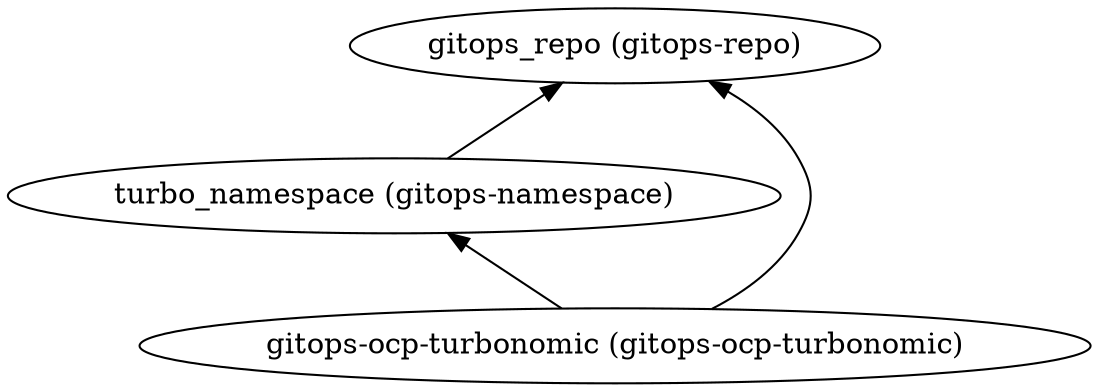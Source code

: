 digraph {
    rankdir="BT"
    "turbo_namespace (gitops-namespace)" -> "gitops_repo (gitops-repo)"
"turbo_namespace (gitops-namespace)"
"gitops_repo (gitops-repo)"
"gitops-ocp-turbonomic (gitops-ocp-turbonomic)" -> "gitops_repo (gitops-repo)"
"gitops-ocp-turbonomic (gitops-ocp-turbonomic)" -> "turbo_namespace (gitops-namespace)"
"gitops-ocp-turbonomic (gitops-ocp-turbonomic)"
  }